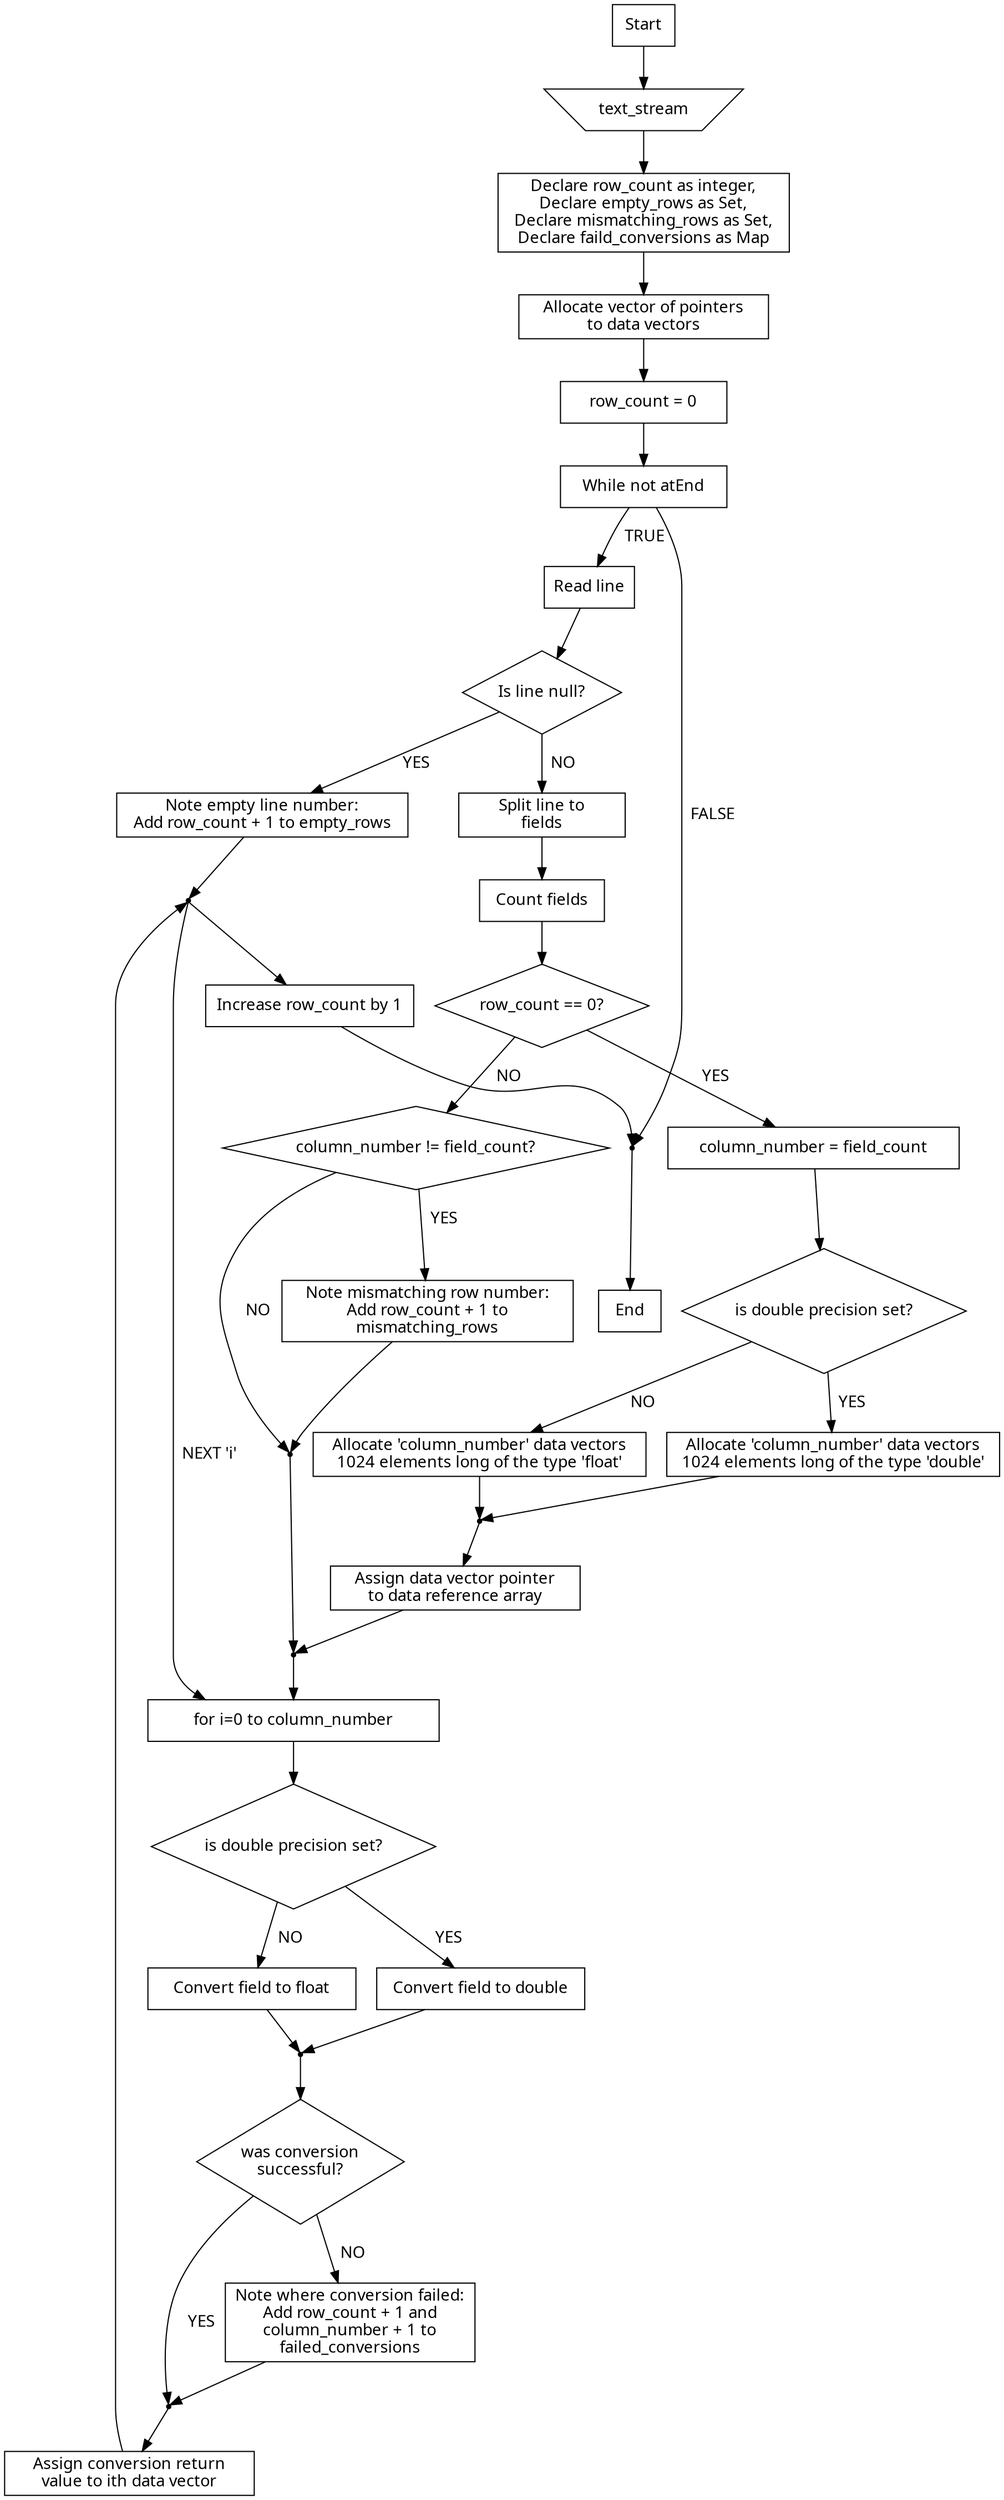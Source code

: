 strict digraph {

    // ------------------------------------------------------------------------
    // Definitions
    // ------------------------------------------------------------------------
    start[shape="box", fontname="Sans"];
    text_stream[shape="invtrapezium", fontname="Sans"];
    error_accumulators[shape="box", fontname="Sans"];
    data_reference[shape="box", fontname="Sans"];
    set_zero_row_count[shape="box", fontname="Sans"];
    while_not_end[shape="box", fontname="Sans"];
    read_line[shape="box", fontname="Sans"];
    null_line_test[shape="diamond", fontname="Sans"];
    increase_empty_row_count[shape="box", fontname="Sans"];
    split_line[shape="box", fontname="Sans"];
    count_fields[shape="box", fontname="Sans"];
    zero_row_test[shape="diamond", fontname="Sans"];
    set_column_number[shape="box", fontname="Sans"];
    double_precision_test1[shape="diamond", fontname="Sans"];
    allocate_float_data_vectors[shape="box", fontname="Sans"];
    allocate_double_data_vectors[shape="box", fontname="Sans"];
    assign_to_data_reference[shape="box", fontname="Sans"];
    field_count_test[shape="diamond", fontname="Sans"];
    node1[shape="point"];
    increase_mismatching_row_count[shape="box", fontname="Sans"];
    node2[shape="point"];
    node3[shape="point"];
    traverse_fields[shape="box", fontname="Sans"];
    double_precision_test2[shape="diamond", fontname="Sans"];
    field_to_float[shape="box", fontname="Sans"];
    field_to_double[shape="box", fontname="Sans"];
    node4[shape="point"];
    conversion_test[shape="diamond", fontname="Sans"];
    conversion_failed[shape="box", fontname="Sans"];
    assign_field_to_data_vector[shape="box", fontname="Sans"];
    node5[shape="point"];
    node6[shape="point"];
    increase_row_count[shape="box", fontname="Sans"];
    node7[shape="point"];
    end[shape="box", fontname="Sans"];

    // ------------------------------------------------------------------------
    // Connections
    // ------------------------------------------------------------------------
    start->text_stream->error_accumulators->data_reference->set_zero_row_count->while_not_end;
    while_not_end->read_line[label="  TRUE", fontname="Sans"];
    read_line->null_line_test;
    null_line_test->split_line[label="  NO", fontname="Sans"];
    null_line_test->increase_empty_row_count[label="  YES", fontname="Sans"];
    split_line->count_fields->zero_row_test;
    zero_row_test->set_column_number[label="  YES", fontname="Sans"];
    zero_row_test->field_count_test[label="  NO", fontname="Sans"];
    field_count_test->increase_mismatching_row_count[label="  YES", fontname="Sans"];
    field_count_test->node1[label="  NO", fontname="Sans"];
    increase_mismatching_row_count->node1;
    set_column_number->double_precision_test1;
    double_precision_test1->allocate_double_data_vectors[label="  YES", fontname="Sans"];
    double_precision_test1->allocate_float_data_vectors[label="  NO", fontname="Sans"];
    allocate_double_data_vectors->node2;
    allocate_float_data_vectors->node2;
    node1->node3;
    node2->assign_to_data_reference->node3->traverse_fields->double_precision_test2;
    double_precision_test2->field_to_float[label="  NO", fontname="Sans"];
    double_precision_test2->field_to_double[label="  YES", fontname="Sans"];
    field_to_float->node4;
    field_to_double->node4;
    node4->conversion_test;
    conversion_test->conversion_failed[label="  NO", fontname="Sans"];
    conversion_failed->node5;
    conversion_test->node5[label="  YES", fontname="Sans"];
    node5->assign_field_to_data_vector;
    assign_field_to_data_vector->node6;
    node6->traverse_fields[label="  NEXT 'i'", fontname="Sans"];
    increase_empty_row_count->node6->increase_row_count->node7->end;
    while_not_end->node7[label="  FALSE", fontname="Sans"];

    // ------------------------------------------------------------------------
    // Labels
    // ------------------------------------------------------------------------
    start[label="Start"];
    error_accumulators[label="Declare row_count as integer,\nDeclare empty_rows as Set,\nDeclare mismatching_rows as Set,\nDeclare faild_conversions as Map", width="3.5"];
    data_reference[label="Allocate vector of pointers\nto data vectors", width="3.0"];
    set_zero_row_count[label="row_count = 0", width="2"];
    while_not_end[label="While not atEnd", width="2"];
    read_line[label="Read line"];
    null_line_test[label="Is line null?", height="1"];
    increase_empty_row_count[label="Note empty line number:\nAdd row_count + 1 to empty_rows", width="3.5"];
    split_line[label="Split line to\nfields", width="2"];
    count_fields[label="Count fields", width="1.5"];
    zero_row_test[label="row_count == 0?", width="1.5", height="1"];
    set_column_number[label="column_number = field_count", width="3.5"];
    double_precision_test1[label="is double precision set?", height="1.5"];
    allocate_float_data_vectors[label="Allocate 'column_number' data vectors\n1024 elements long of the type 'float'", width="4.0"];
    allocate_double_data_vectors[label="Allocate 'column_number' data vectors\n1024 elements long of the type 'double'", width="4.0"];
    assign_to_data_reference[label="Assign data vector pointer\nto data reference array", width="3.0"];
    field_count_test[label="column_number != field_count?", height="1"];
    increase_mismatching_row_count[label="Note mismatching row number:\nAdd row_count + 1 to\nmismatching_rows", width="3.5"];
    traverse_fields[label="for i=0 to column_number", width="3.5"];
    double_precision_test2[label="is double precision set?", height="1.5"];
    field_to_float[label="Convert field to float", width="2.5"];
    field_to_double[label="Convert field to double", width="2.5"];
    conversion_test[label="was conversion\nsuccessful?", height="1.5"];
    conversion_failed[label="Note where conversion failed:\nAdd row_count + 1 and\ncolumn_number + 1 to\nfailed_conversions", width="3.0"];
    assign_field_to_data_vector[label="Assign conversion return\nvalue to ith data vector", width="3.0"];
    increase_row_count[label="Increase row_count by 1", width="2.5"];
    end[label="End"];
}
